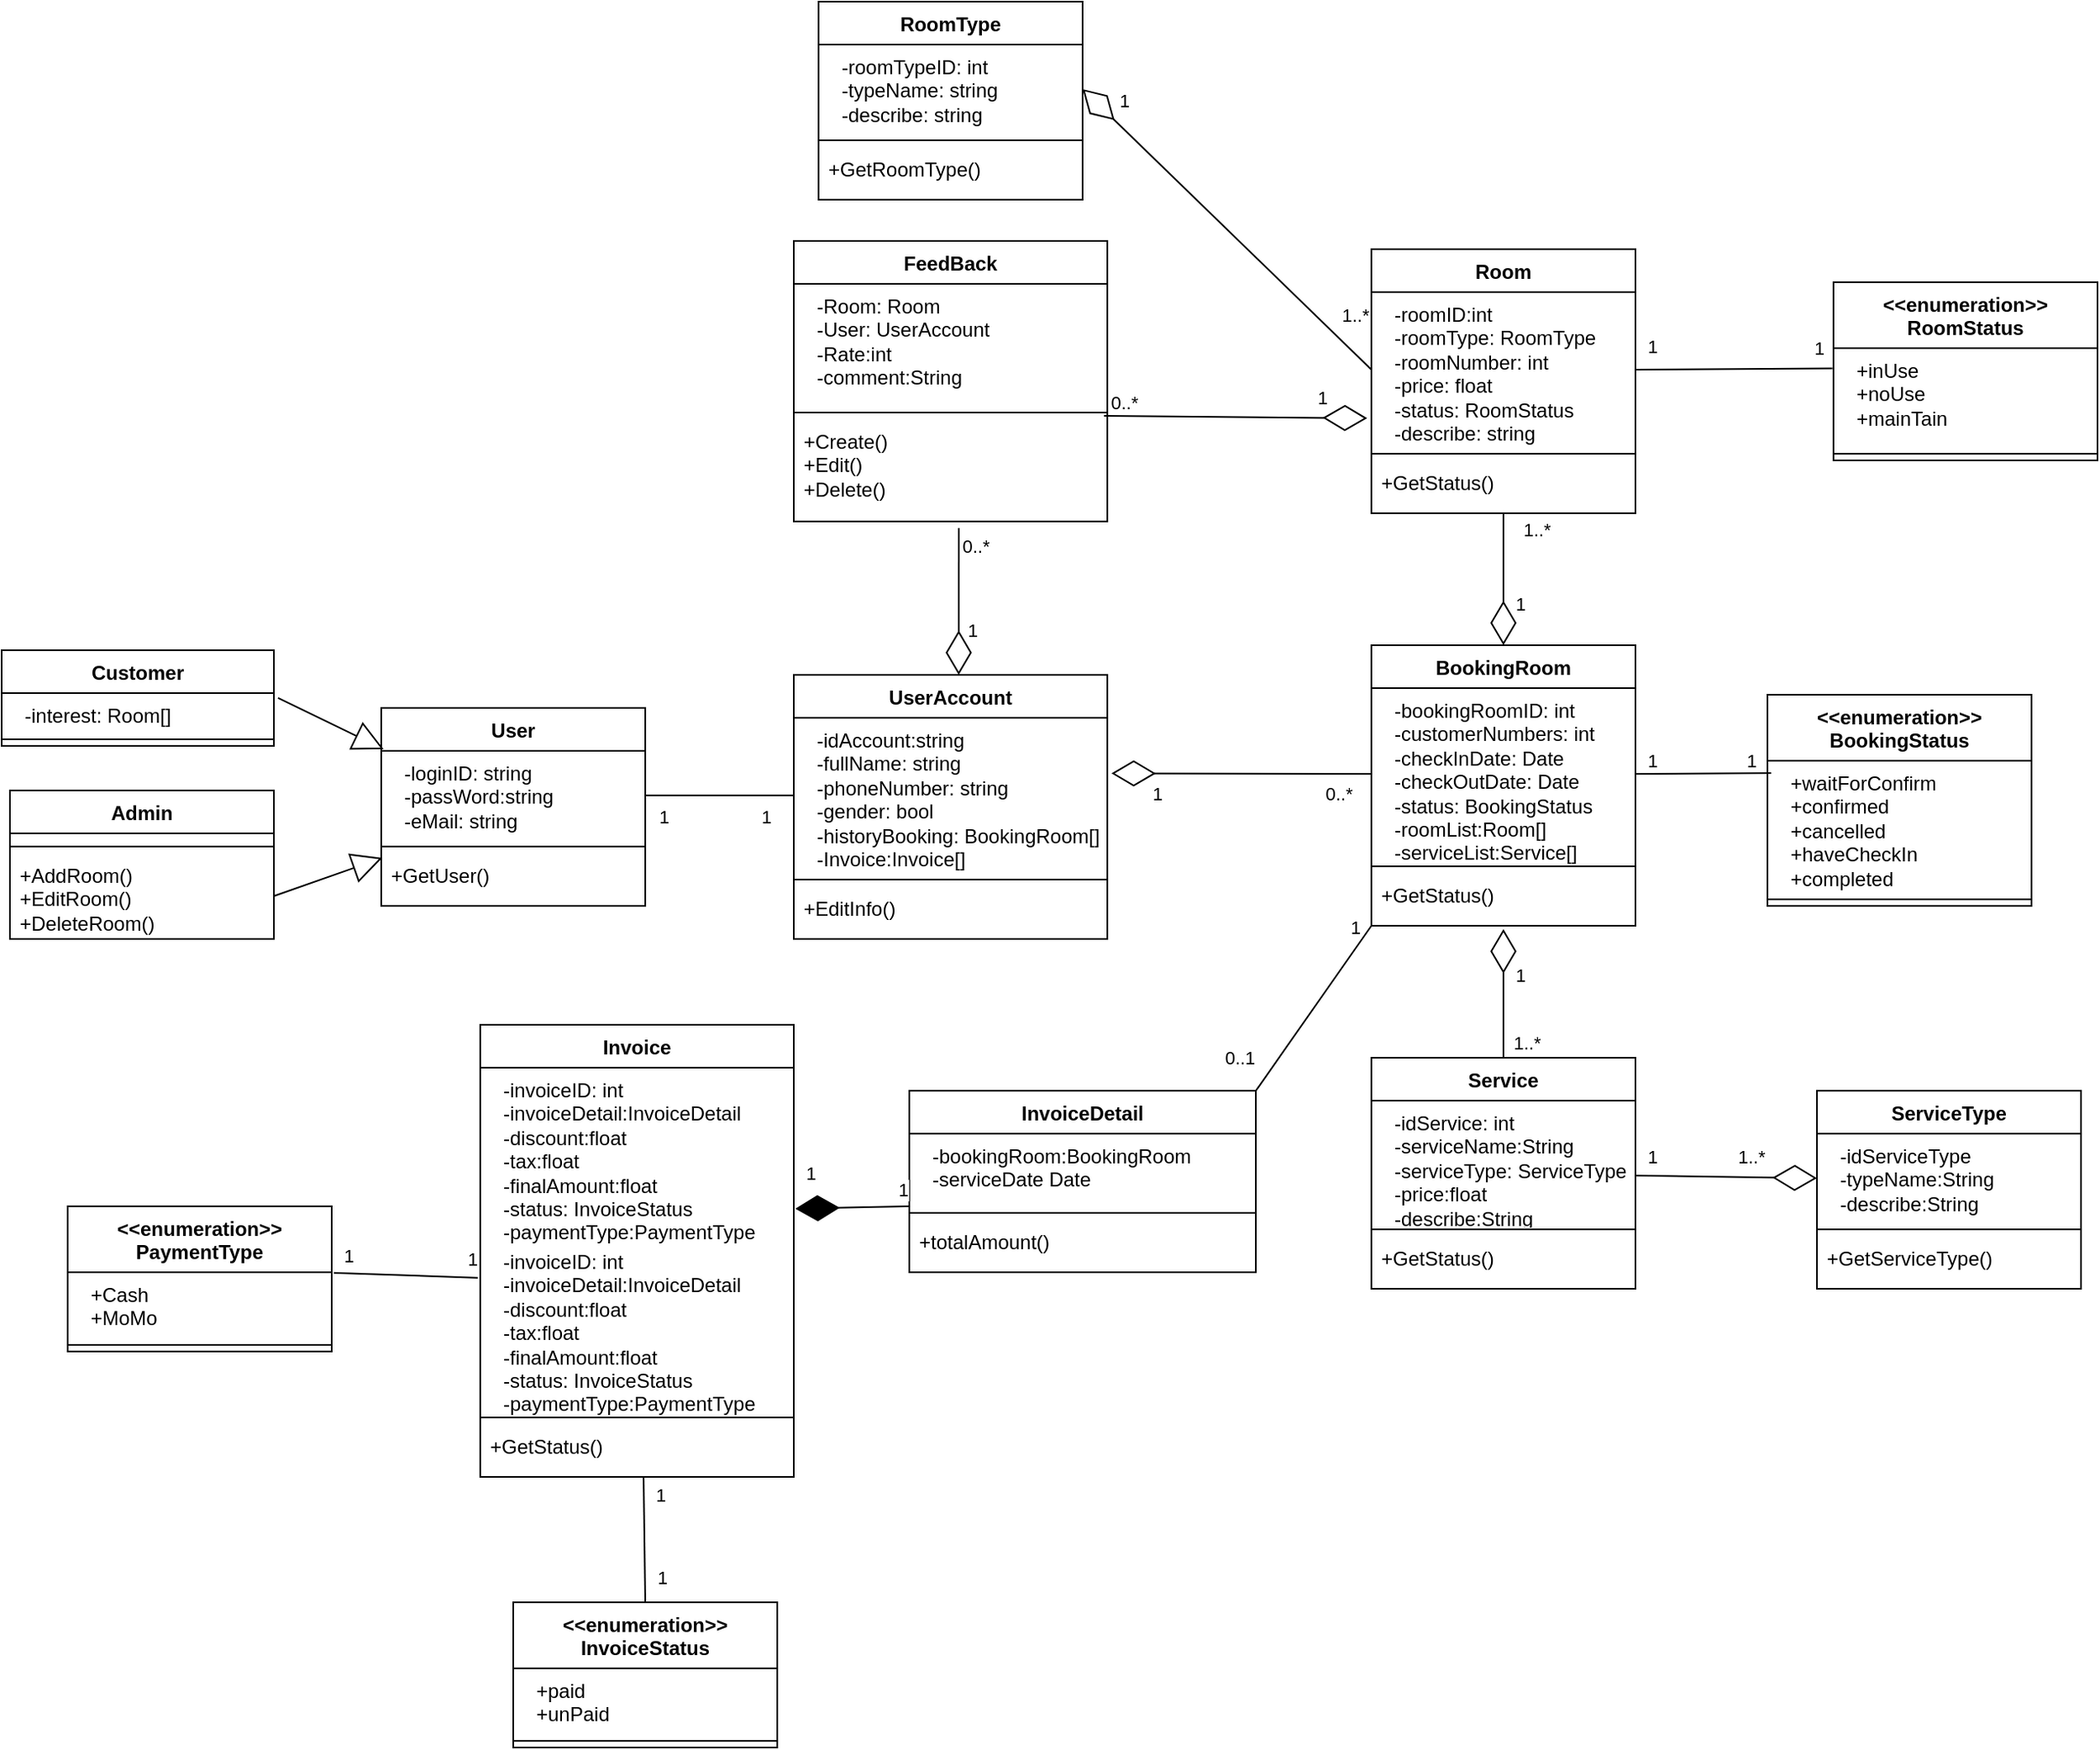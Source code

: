 <mxfile version="26.1.1">
  <diagram name="Page-1" id="a7904f86-f2b4-8e86-fa97-74104820619b">
    <mxGraphModel dx="1894" dy="446" grid="1" gridSize="10" guides="1" tooltips="1" connect="1" arrows="1" fold="1" page="1" pageScale="1" pageWidth="1100" pageHeight="850" background="#ffffff" math="0" shadow="0">
      <root>
        <mxCell id="0" />
        <mxCell id="1" parent="0" />
        <mxCell id="RV1BSSx_zwW7jQQuxkVw-16" style="edgeStyle=none;curved=1;rounded=0;orthogonalLoop=1;jettySize=auto;html=1;exitX=0.5;exitY=1;exitDx=0;exitDy=0;fontSize=12;startSize=8;endSize=8;" parent="1" edge="1">
          <mxGeometry relative="1" as="geometry">
            <mxPoint x="-635.0" y="970" as="sourcePoint" />
            <mxPoint x="-635.0" y="970" as="targetPoint" />
          </mxGeometry>
        </mxCell>
        <mxCell id="NwuFL7YnjegX-JYwaqcO-8" value="&lt;b style=&quot;text-wrap-mode: nowrap;&quot;&gt;RoomType&lt;/b&gt;" style="swimlane;fontStyle=1;align=center;verticalAlign=top;childLayout=stackLayout;horizontal=1;startSize=26;horizontalStack=0;resizeParent=1;resizeParentMax=0;resizeLast=0;collapsible=1;marginBottom=0;whiteSpace=wrap;html=1;" parent="1" vertex="1">
          <mxGeometry x="-325" y="20" width="160" height="120" as="geometry" />
        </mxCell>
        <mxCell id="NwuFL7YnjegX-JYwaqcO-9" value="&lt;p style=&quot;text-wrap-mode: nowrap; margin: 0px 0px 0px 8px;&quot;&gt;-roomTypeID: int&amp;nbsp;&lt;br&gt;-typeName: string&lt;br&gt;&lt;/p&gt;&lt;p style=&quot;text-wrap-mode: nowrap; margin: 0px 0px 0px 8px;&quot;&gt;-describe: string&lt;/p&gt;" style="text;strokeColor=none;fillColor=none;align=left;verticalAlign=top;spacingLeft=4;spacingRight=4;overflow=hidden;rotatable=0;points=[[0,0.5],[1,0.5]];portConstraint=eastwest;whiteSpace=wrap;html=1;" parent="NwuFL7YnjegX-JYwaqcO-8" vertex="1">
          <mxGeometry y="26" width="160" height="54" as="geometry" />
        </mxCell>
        <mxCell id="NwuFL7YnjegX-JYwaqcO-10" value="" style="line;strokeWidth=1;fillColor=none;align=left;verticalAlign=middle;spacingTop=-1;spacingLeft=3;spacingRight=3;rotatable=0;labelPosition=right;points=[];portConstraint=eastwest;strokeColor=inherit;" parent="NwuFL7YnjegX-JYwaqcO-8" vertex="1">
          <mxGeometry y="80" width="160" height="8" as="geometry" />
        </mxCell>
        <mxCell id="NwuFL7YnjegX-JYwaqcO-11" value="+GetRoomType()" style="text;strokeColor=none;fillColor=none;align=left;verticalAlign=top;spacingLeft=4;spacingRight=4;overflow=hidden;rotatable=0;points=[[0,0.5],[1,0.5]];portConstraint=eastwest;whiteSpace=wrap;html=1;" parent="NwuFL7YnjegX-JYwaqcO-8" vertex="1">
          <mxGeometry y="88" width="160" height="32" as="geometry" />
        </mxCell>
        <mxCell id="NwuFL7YnjegX-JYwaqcO-12" value="&lt;b style=&quot;text-wrap-mode: nowrap;&quot;&gt;Room&lt;/b&gt;" style="swimlane;fontStyle=1;align=center;verticalAlign=top;childLayout=stackLayout;horizontal=1;startSize=26;horizontalStack=0;resizeParent=1;resizeParentMax=0;resizeLast=0;collapsible=1;marginBottom=0;whiteSpace=wrap;html=1;" parent="1" vertex="1">
          <mxGeometry x="10" y="170" width="160" height="160" as="geometry" />
        </mxCell>
        <mxCell id="NwuFL7YnjegX-JYwaqcO-13" value="&lt;p style=&quot;text-wrap-mode: nowrap; margin: 0px 0px 0px 8px;&quot;&gt;-roomID:int&lt;br&gt;-roomType: RoomType&lt;/p&gt;&lt;p style=&quot;text-wrap-mode: nowrap; margin: 0px 0px 0px 8px;&quot;&gt;-roomNumber: int&lt;/p&gt;&lt;p style=&quot;text-wrap-mode: nowrap; margin: 0px 0px 0px 8px;&quot;&gt;-price: float&lt;/p&gt;&lt;p style=&quot;text-wrap-mode: nowrap; margin: 0px 0px 0px 8px;&quot;&gt;-status: RoomStatus&lt;/p&gt;&lt;p style=&quot;text-wrap-mode: nowrap; margin: 0px 0px 0px 8px;&quot;&gt;-describe: string&lt;/p&gt;" style="text;strokeColor=none;fillColor=none;align=left;verticalAlign=top;spacingLeft=4;spacingRight=4;overflow=hidden;rotatable=0;points=[[0,0.5],[1,0.5]];portConstraint=eastwest;whiteSpace=wrap;html=1;" parent="NwuFL7YnjegX-JYwaqcO-12" vertex="1">
          <mxGeometry y="26" width="160" height="94" as="geometry" />
        </mxCell>
        <mxCell id="NwuFL7YnjegX-JYwaqcO-14" value="" style="line;strokeWidth=1;fillColor=none;align=left;verticalAlign=middle;spacingTop=-1;spacingLeft=3;spacingRight=3;rotatable=0;labelPosition=right;points=[];portConstraint=eastwest;strokeColor=inherit;" parent="NwuFL7YnjegX-JYwaqcO-12" vertex="1">
          <mxGeometry y="120" width="160" height="8" as="geometry" />
        </mxCell>
        <mxCell id="NwuFL7YnjegX-JYwaqcO-15" value="+GetStatus()" style="text;strokeColor=none;fillColor=none;align=left;verticalAlign=top;spacingLeft=4;spacingRight=4;overflow=hidden;rotatable=0;points=[[0,0.5],[1,0.5]];portConstraint=eastwest;whiteSpace=wrap;html=1;" parent="NwuFL7YnjegX-JYwaqcO-12" vertex="1">
          <mxGeometry y="128" width="160" height="32" as="geometry" />
        </mxCell>
        <mxCell id="NwuFL7YnjegX-JYwaqcO-16" value="&lt;span style=&quot;text-wrap-mode: nowrap;&quot;&gt;User&lt;/span&gt;" style="swimlane;fontStyle=1;align=center;verticalAlign=top;childLayout=stackLayout;horizontal=1;startSize=26;horizontalStack=0;resizeParent=1;resizeParentMax=0;resizeLast=0;collapsible=1;marginBottom=0;whiteSpace=wrap;html=1;" parent="1" vertex="1">
          <mxGeometry x="-590" y="448" width="160" height="120" as="geometry" />
        </mxCell>
        <mxCell id="NwuFL7YnjegX-JYwaqcO-17" value="&lt;p style=&quot;text-wrap-mode: nowrap; margin: 0px 0px 0px 8px;&quot;&gt;-loginID: string&lt;/p&gt;&lt;p style=&quot;text-wrap-mode: nowrap; margin: 0px 0px 0px 8px;&quot;&gt;-passWord:string&lt;/p&gt;&lt;p style=&quot;text-wrap-mode: nowrap; margin: 0px 0px 0px 8px;&quot;&gt;-eMail: string&lt;/p&gt;" style="text;strokeColor=none;fillColor=none;align=left;verticalAlign=top;spacingLeft=4;spacingRight=4;overflow=hidden;rotatable=0;points=[[0,0.5],[1,0.5]];portConstraint=eastwest;whiteSpace=wrap;html=1;" parent="NwuFL7YnjegX-JYwaqcO-16" vertex="1">
          <mxGeometry y="26" width="160" height="54" as="geometry" />
        </mxCell>
        <mxCell id="NwuFL7YnjegX-JYwaqcO-18" value="" style="line;strokeWidth=1;fillColor=none;align=left;verticalAlign=middle;spacingTop=-1;spacingLeft=3;spacingRight=3;rotatable=0;labelPosition=right;points=[];portConstraint=eastwest;strokeColor=inherit;" parent="NwuFL7YnjegX-JYwaqcO-16" vertex="1">
          <mxGeometry y="80" width="160" height="8" as="geometry" />
        </mxCell>
        <mxCell id="NwuFL7YnjegX-JYwaqcO-19" value="+GetUser()" style="text;strokeColor=none;fillColor=none;align=left;verticalAlign=top;spacingLeft=4;spacingRight=4;overflow=hidden;rotatable=0;points=[[0,0.5],[1,0.5]];portConstraint=eastwest;whiteSpace=wrap;html=1;" parent="NwuFL7YnjegX-JYwaqcO-16" vertex="1">
          <mxGeometry y="88" width="160" height="32" as="geometry" />
        </mxCell>
        <mxCell id="NwuFL7YnjegX-JYwaqcO-20" value="&lt;span style=&quot;text-wrap-mode: nowrap;&quot;&gt;Customer&lt;/span&gt;" style="swimlane;fontStyle=1;align=center;verticalAlign=top;childLayout=stackLayout;horizontal=1;startSize=26;horizontalStack=0;resizeParent=1;resizeParentMax=0;resizeLast=0;collapsible=1;marginBottom=0;whiteSpace=wrap;html=1;" parent="1" vertex="1">
          <mxGeometry x="-820" y="413" width="165" height="58" as="geometry" />
        </mxCell>
        <mxCell id="NwuFL7YnjegX-JYwaqcO-21" value="&lt;p style=&quot;text-wrap-mode: nowrap; margin: 0px 0px 0px 8px;&quot;&gt;-interest: Room[]&lt;/p&gt;&lt;p style=&quot;text-wrap-mode: nowrap; margin: 0px 0px 0px 8px;&quot;&gt;&lt;br&gt;&lt;/p&gt;" style="text;strokeColor=none;fillColor=none;align=left;verticalAlign=top;spacingLeft=4;spacingRight=4;overflow=hidden;rotatable=0;points=[[0,0.5],[1,0.5]];portConstraint=eastwest;whiteSpace=wrap;html=1;" parent="NwuFL7YnjegX-JYwaqcO-20" vertex="1">
          <mxGeometry y="26" width="165" height="24" as="geometry" />
        </mxCell>
        <mxCell id="NwuFL7YnjegX-JYwaqcO-22" value="" style="line;strokeWidth=1;fillColor=none;align=left;verticalAlign=middle;spacingTop=-1;spacingLeft=3;spacingRight=3;rotatable=0;labelPosition=right;points=[];portConstraint=eastwest;strokeColor=inherit;" parent="NwuFL7YnjegX-JYwaqcO-20" vertex="1">
          <mxGeometry y="50" width="165" height="8" as="geometry" />
        </mxCell>
        <mxCell id="NwuFL7YnjegX-JYwaqcO-24" value="&lt;span style=&quot;text-wrap-mode: nowrap;&quot;&gt;Admin&lt;/span&gt;" style="swimlane;fontStyle=1;align=center;verticalAlign=top;childLayout=stackLayout;horizontal=1;startSize=26;horizontalStack=0;resizeParent=1;resizeParentMax=0;resizeLast=0;collapsible=1;marginBottom=0;whiteSpace=wrap;html=1;" parent="1" vertex="1">
          <mxGeometry x="-815" y="498" width="160" height="90" as="geometry" />
        </mxCell>
        <mxCell id="NwuFL7YnjegX-JYwaqcO-25" value="&lt;p style=&quot;text-wrap-mode: nowrap; margin: 0px 0px 0px 8px;&quot;&gt;&lt;br&gt;&lt;/p&gt;" style="text;strokeColor=none;fillColor=none;align=left;verticalAlign=top;spacingLeft=4;spacingRight=4;overflow=hidden;rotatable=0;points=[[0,0.5],[1,0.5]];portConstraint=eastwest;whiteSpace=wrap;html=1;" parent="NwuFL7YnjegX-JYwaqcO-24" vertex="1">
          <mxGeometry y="26" width="160" height="4" as="geometry" />
        </mxCell>
        <mxCell id="NwuFL7YnjegX-JYwaqcO-26" value="" style="line;strokeWidth=1;fillColor=none;align=left;verticalAlign=middle;spacingTop=-1;spacingLeft=3;spacingRight=3;rotatable=0;labelPosition=right;points=[];portConstraint=eastwest;strokeColor=inherit;" parent="NwuFL7YnjegX-JYwaqcO-24" vertex="1">
          <mxGeometry y="30" width="160" height="8" as="geometry" />
        </mxCell>
        <mxCell id="NwuFL7YnjegX-JYwaqcO-27" value="+AddRoom()&lt;div&gt;+EditRoom()&lt;br&gt;&lt;/div&gt;&lt;div&gt;+DeleteRoom()&lt;/div&gt;" style="text;strokeColor=none;fillColor=none;align=left;verticalAlign=top;spacingLeft=4;spacingRight=4;overflow=hidden;rotatable=0;points=[[0,0.5],[1,0.5]];portConstraint=eastwest;whiteSpace=wrap;html=1;" parent="NwuFL7YnjegX-JYwaqcO-24" vertex="1">
          <mxGeometry y="38" width="160" height="52" as="geometry" />
        </mxCell>
        <mxCell id="NwuFL7YnjegX-JYwaqcO-29" value="&lt;b style=&quot;text-wrap-mode: nowrap;&quot;&gt;UserAccount&lt;/b&gt;&lt;div&gt;&lt;b style=&quot;text-wrap-mode: nowrap;&quot;&gt;&lt;br&gt;&lt;/b&gt;&lt;/div&gt;" style="swimlane;fontStyle=1;align=center;verticalAlign=top;childLayout=stackLayout;horizontal=1;startSize=26;horizontalStack=0;resizeParent=1;resizeParentMax=0;resizeLast=0;collapsible=1;marginBottom=0;whiteSpace=wrap;html=1;" parent="1" vertex="1">
          <mxGeometry x="-340" y="428" width="190" height="160" as="geometry" />
        </mxCell>
        <mxCell id="NwuFL7YnjegX-JYwaqcO-30" value="&lt;p style=&quot;text-wrap-mode: nowrap; margin: 0px 0px 0px 8px;&quot;&gt;-idAccount:string&lt;/p&gt;&lt;p style=&quot;text-wrap-mode: nowrap; margin: 0px 0px 0px 8px;&quot;&gt;-fullName: string&lt;br&gt;&lt;/p&gt;&lt;p style=&quot;text-wrap-mode: nowrap; margin: 0px 0px 0px 8px;&quot;&gt;-phoneNumber: string&lt;/p&gt;&lt;p style=&quot;text-wrap-mode: nowrap; margin: 0px 0px 0px 8px;&quot;&gt;-gender: bool&lt;/p&gt;&lt;p style=&quot;text-wrap-mode: nowrap; margin: 0px 0px 0px 8px;&quot;&gt;-&lt;span style=&quot;background-color: transparent; color: light-dark(rgb(0, 0, 0), rgb(255, 255, 255));&quot;&gt;historyBooking: BookingRoom[]&lt;/span&gt;&lt;/p&gt;&lt;p style=&quot;text-wrap-mode: nowrap; margin: 0px 0px 0px 8px;&quot;&gt;&lt;span style=&quot;background-color: transparent; color: light-dark(rgb(0, 0, 0), rgb(255, 255, 255));&quot;&gt;-Invoice:Invoice[]&lt;/span&gt;&lt;/p&gt;" style="text;strokeColor=none;fillColor=none;align=left;verticalAlign=top;spacingLeft=4;spacingRight=4;overflow=hidden;rotatable=0;points=[[0,0.5],[1,0.5]];portConstraint=eastwest;whiteSpace=wrap;html=1;" parent="NwuFL7YnjegX-JYwaqcO-29" vertex="1">
          <mxGeometry y="26" width="190" height="94" as="geometry" />
        </mxCell>
        <mxCell id="NwuFL7YnjegX-JYwaqcO-31" value="" style="line;strokeWidth=1;fillColor=none;align=left;verticalAlign=middle;spacingTop=-1;spacingLeft=3;spacingRight=3;rotatable=0;labelPosition=right;points=[];portConstraint=eastwest;strokeColor=inherit;" parent="NwuFL7YnjegX-JYwaqcO-29" vertex="1">
          <mxGeometry y="120" width="190" height="8" as="geometry" />
        </mxCell>
        <mxCell id="NwuFL7YnjegX-JYwaqcO-32" value="+EditInfo()" style="text;strokeColor=none;fillColor=none;align=left;verticalAlign=top;spacingLeft=4;spacingRight=4;overflow=hidden;rotatable=0;points=[[0,0.5],[1,0.5]];portConstraint=eastwest;whiteSpace=wrap;html=1;" parent="NwuFL7YnjegX-JYwaqcO-29" vertex="1">
          <mxGeometry y="128" width="190" height="32" as="geometry" />
        </mxCell>
        <mxCell id="NwuFL7YnjegX-JYwaqcO-33" value="&lt;b style=&quot;text-wrap-mode: nowrap;&quot;&gt;BookingRoom&lt;/b&gt;" style="swimlane;fontStyle=1;align=center;verticalAlign=top;childLayout=stackLayout;horizontal=1;startSize=26;horizontalStack=0;resizeParent=1;resizeParentMax=0;resizeLast=0;collapsible=1;marginBottom=0;whiteSpace=wrap;html=1;" parent="1" vertex="1">
          <mxGeometry x="10" y="410" width="160" height="170" as="geometry" />
        </mxCell>
        <mxCell id="NwuFL7YnjegX-JYwaqcO-34" value="&lt;p style=&quot;text-wrap-mode: nowrap; margin: 0px 0px 0px 8px;&quot;&gt;-bookingRoomID: int&amp;nbsp;&lt;/p&gt;&lt;p style=&quot;text-wrap-mode: nowrap; margin: 0px 0px 0px 8px;&quot;&gt;-customerNumbers: int&amp;nbsp;&lt;br&gt;-checkInDate: Date&lt;/p&gt;&lt;p style=&quot;text-wrap-mode: nowrap; margin: 0px 0px 0px 8px;&quot;&gt;&lt;span style=&quot;background-color: initial;&quot;&gt;-checkOutDate: Date&lt;/span&gt;&lt;br&gt;-status: BookingStatus&lt;/p&gt;&lt;p style=&quot;text-wrap-mode: nowrap; margin: 0px 0px 0px 8px;&quot;&gt;-roomList:Room[]&lt;/p&gt;&lt;p style=&quot;text-wrap-mode: nowrap; margin: 0px 0px 0px 8px;&quot;&gt;-serviceList:Service[]&lt;/p&gt;" style="text;strokeColor=none;fillColor=none;align=left;verticalAlign=top;spacingLeft=4;spacingRight=4;overflow=hidden;rotatable=0;points=[[0,0.5],[1,0.5]];portConstraint=eastwest;whiteSpace=wrap;html=1;" parent="NwuFL7YnjegX-JYwaqcO-33" vertex="1">
          <mxGeometry y="26" width="160" height="104" as="geometry" />
        </mxCell>
        <mxCell id="NwuFL7YnjegX-JYwaqcO-35" value="" style="line;strokeWidth=1;fillColor=none;align=left;verticalAlign=middle;spacingTop=-1;spacingLeft=3;spacingRight=3;rotatable=0;labelPosition=right;points=[];portConstraint=eastwest;strokeColor=inherit;" parent="NwuFL7YnjegX-JYwaqcO-33" vertex="1">
          <mxGeometry y="130" width="160" height="8" as="geometry" />
        </mxCell>
        <mxCell id="NwuFL7YnjegX-JYwaqcO-36" value="+GetStatus()" style="text;strokeColor=none;fillColor=none;align=left;verticalAlign=top;spacingLeft=4;spacingRight=4;overflow=hidden;rotatable=0;points=[[0,0.5],[1,0.5]];portConstraint=eastwest;whiteSpace=wrap;html=1;" parent="NwuFL7YnjegX-JYwaqcO-33" vertex="1">
          <mxGeometry y="138" width="160" height="32" as="geometry" />
        </mxCell>
        <mxCell id="NwuFL7YnjegX-JYwaqcO-38" value="&lt;b style=&quot;text-wrap-mode: nowrap;&quot;&gt;&amp;lt;&amp;lt;enumeration&amp;gt;&amp;gt;&lt;br&gt;RoomStatus&lt;/b&gt;" style="swimlane;fontStyle=1;align=center;verticalAlign=top;childLayout=stackLayout;horizontal=1;startSize=40;horizontalStack=0;resizeParent=1;resizeParentMax=0;resizeLast=0;collapsible=1;marginBottom=0;whiteSpace=wrap;html=1;" parent="1" vertex="1">
          <mxGeometry x="290" y="190" width="160" height="108" as="geometry" />
        </mxCell>
        <mxCell id="NwuFL7YnjegX-JYwaqcO-39" value="&lt;p style=&quot;text-wrap-mode: nowrap; margin: 0px 0px 0px 8px;&quot;&gt;+inUse&lt;/p&gt;&lt;p style=&quot;text-wrap-mode: nowrap; margin: 0px 0px 0px 8px;&quot;&gt;+noUse&lt;/p&gt;&lt;p style=&quot;text-wrap-mode: nowrap; margin: 0px 0px 0px 8px;&quot;&gt;+mainTain&lt;/p&gt;" style="text;strokeColor=none;fillColor=none;align=left;verticalAlign=top;spacingLeft=4;spacingRight=4;overflow=hidden;rotatable=0;points=[[0,0.5],[1,0.5]];portConstraint=eastwest;whiteSpace=wrap;html=1;" parent="NwuFL7YnjegX-JYwaqcO-38" vertex="1">
          <mxGeometry y="40" width="160" height="60" as="geometry" />
        </mxCell>
        <mxCell id="NwuFL7YnjegX-JYwaqcO-40" value="" style="line;strokeWidth=1;fillColor=none;align=left;verticalAlign=middle;spacingTop=-1;spacingLeft=3;spacingRight=3;rotatable=0;labelPosition=right;points=[];portConstraint=eastwest;strokeColor=inherit;" parent="NwuFL7YnjegX-JYwaqcO-38" vertex="1">
          <mxGeometry y="100" width="160" height="8" as="geometry" />
        </mxCell>
        <mxCell id="NwuFL7YnjegX-JYwaqcO-42" value="&lt;b style=&quot;text-wrap-mode: nowrap;&quot;&gt;&amp;lt;&amp;lt;enumeration&amp;gt;&amp;gt;&lt;br&gt;BookingStatus&lt;/b&gt;" style="swimlane;fontStyle=1;align=center;verticalAlign=top;childLayout=stackLayout;horizontal=1;startSize=40;horizontalStack=0;resizeParent=1;resizeParentMax=0;resizeLast=0;collapsible=1;marginBottom=0;whiteSpace=wrap;html=1;" parent="1" vertex="1">
          <mxGeometry x="250" y="440" width="160" height="128" as="geometry" />
        </mxCell>
        <mxCell id="NwuFL7YnjegX-JYwaqcO-43" value="&lt;p style=&quot;text-wrap-mode: nowrap; margin: 0px 0px 0px 8px;&quot;&gt;+waitForConfirm&lt;/p&gt;&lt;p style=&quot;text-wrap-mode: nowrap; margin: 0px 0px 0px 8px;&quot;&gt;+confirmed&lt;/p&gt;&lt;p style=&quot;text-wrap-mode: nowrap; margin: 0px 0px 0px 8px;&quot;&gt;+cancelled&lt;/p&gt;&lt;p style=&quot;text-wrap-mode: nowrap; margin: 0px 0px 0px 8px;&quot;&gt;+haveCheckIn&lt;/p&gt;&lt;p style=&quot;text-wrap-mode: nowrap; margin: 0px 0px 0px 8px;&quot;&gt;+completed&lt;/p&gt;" style="text;strokeColor=none;fillColor=none;align=left;verticalAlign=top;spacingLeft=4;spacingRight=4;overflow=hidden;rotatable=0;points=[[0,0.5],[1,0.5]];portConstraint=eastwest;whiteSpace=wrap;html=1;" parent="NwuFL7YnjegX-JYwaqcO-42" vertex="1">
          <mxGeometry y="40" width="160" height="80" as="geometry" />
        </mxCell>
        <mxCell id="NwuFL7YnjegX-JYwaqcO-44" value="" style="line;strokeWidth=1;fillColor=none;align=left;verticalAlign=middle;spacingTop=-1;spacingLeft=3;spacingRight=3;rotatable=0;labelPosition=right;points=[];portConstraint=eastwest;strokeColor=inherit;" parent="NwuFL7YnjegX-JYwaqcO-42" vertex="1">
          <mxGeometry y="120" width="160" height="8" as="geometry" />
        </mxCell>
        <mxCell id="NwuFL7YnjegX-JYwaqcO-46" value="&lt;b style=&quot;text-wrap-mode: nowrap;&quot;&gt;Service&lt;/b&gt;" style="swimlane;fontStyle=1;align=center;verticalAlign=top;childLayout=stackLayout;horizontal=1;startSize=26;horizontalStack=0;resizeParent=1;resizeParentMax=0;resizeLast=0;collapsible=1;marginBottom=0;whiteSpace=wrap;html=1;" parent="1" vertex="1">
          <mxGeometry x="10" y="660" width="160" height="140" as="geometry" />
        </mxCell>
        <mxCell id="NwuFL7YnjegX-JYwaqcO-47" value="&lt;p style=&quot;text-wrap-mode: nowrap; margin: 0px 0px 0px 8px;&quot;&gt;-idService: int&lt;/p&gt;&lt;p style=&quot;text-wrap-mode: nowrap; margin: 0px 0px 0px 8px;&quot;&gt;-serviceName:String&lt;/p&gt;&lt;p style=&quot;text-wrap-mode: nowrap; margin: 0px 0px 0px 8px;&quot;&gt;-serviceType: ServiceType&lt;/p&gt;&lt;p style=&quot;text-wrap-mode: nowrap; margin: 0px 0px 0px 8px;&quot;&gt;-price:float&lt;/p&gt;&lt;p style=&quot;text-wrap-mode: nowrap; margin: 0px 0px 0px 8px;&quot;&gt;-describe:String&lt;/p&gt;" style="text;strokeColor=none;fillColor=none;align=left;verticalAlign=top;spacingLeft=4;spacingRight=4;overflow=hidden;rotatable=0;points=[[0,0.5],[1,0.5]];portConstraint=eastwest;whiteSpace=wrap;html=1;" parent="NwuFL7YnjegX-JYwaqcO-46" vertex="1">
          <mxGeometry y="26" width="160" height="74" as="geometry" />
        </mxCell>
        <mxCell id="NwuFL7YnjegX-JYwaqcO-48" value="" style="line;strokeWidth=1;fillColor=none;align=left;verticalAlign=middle;spacingTop=-1;spacingLeft=3;spacingRight=3;rotatable=0;labelPosition=right;points=[];portConstraint=eastwest;strokeColor=inherit;" parent="NwuFL7YnjegX-JYwaqcO-46" vertex="1">
          <mxGeometry y="100" width="160" height="8" as="geometry" />
        </mxCell>
        <mxCell id="NwuFL7YnjegX-JYwaqcO-49" value="+GetStatus()" style="text;strokeColor=none;fillColor=none;align=left;verticalAlign=top;spacingLeft=4;spacingRight=4;overflow=hidden;rotatable=0;points=[[0,0.5],[1,0.5]];portConstraint=eastwest;whiteSpace=wrap;html=1;" parent="NwuFL7YnjegX-JYwaqcO-46" vertex="1">
          <mxGeometry y="108" width="160" height="32" as="geometry" />
        </mxCell>
        <mxCell id="NwuFL7YnjegX-JYwaqcO-50" value="&lt;b style=&quot;text-wrap-mode: nowrap;&quot;&gt;ServiceType&lt;/b&gt;" style="swimlane;fontStyle=1;align=center;verticalAlign=top;childLayout=stackLayout;horizontal=1;startSize=26;horizontalStack=0;resizeParent=1;resizeParentMax=0;resizeLast=0;collapsible=1;marginBottom=0;whiteSpace=wrap;html=1;" parent="1" vertex="1">
          <mxGeometry x="280" y="680" width="160" height="120" as="geometry" />
        </mxCell>
        <mxCell id="NwuFL7YnjegX-JYwaqcO-51" value="&lt;p style=&quot;text-wrap-mode: nowrap; margin: 0px 0px 0px 8px;&quot;&gt;-idServiceType&lt;/p&gt;&lt;p style=&quot;text-wrap-mode: nowrap; margin: 0px 0px 0px 8px;&quot;&gt;-typeName:String&lt;/p&gt;&lt;p style=&quot;text-wrap-mode: nowrap; margin: 0px 0px 0px 8px;&quot;&gt;-describe:String&lt;/p&gt;" style="text;strokeColor=none;fillColor=none;align=left;verticalAlign=top;spacingLeft=4;spacingRight=4;overflow=hidden;rotatable=0;points=[[0,0.5],[1,0.5]];portConstraint=eastwest;whiteSpace=wrap;html=1;" parent="NwuFL7YnjegX-JYwaqcO-50" vertex="1">
          <mxGeometry y="26" width="160" height="54" as="geometry" />
        </mxCell>
        <mxCell id="NwuFL7YnjegX-JYwaqcO-52" value="" style="line;strokeWidth=1;fillColor=none;align=left;verticalAlign=middle;spacingTop=-1;spacingLeft=3;spacingRight=3;rotatable=0;labelPosition=right;points=[];portConstraint=eastwest;strokeColor=inherit;" parent="NwuFL7YnjegX-JYwaqcO-50" vertex="1">
          <mxGeometry y="80" width="160" height="8" as="geometry" />
        </mxCell>
        <mxCell id="NwuFL7YnjegX-JYwaqcO-53" value="+GetServiceType()" style="text;strokeColor=none;fillColor=none;align=left;verticalAlign=top;spacingLeft=4;spacingRight=4;overflow=hidden;rotatable=0;points=[[0,0.5],[1,0.5]];portConstraint=eastwest;whiteSpace=wrap;html=1;" parent="NwuFL7YnjegX-JYwaqcO-50" vertex="1">
          <mxGeometry y="88" width="160" height="32" as="geometry" />
        </mxCell>
        <mxCell id="NwuFL7YnjegX-JYwaqcO-54" value="&lt;b style=&quot;text-wrap-mode: nowrap;&quot;&gt;Invoice&lt;/b&gt;" style="swimlane;fontStyle=1;align=center;verticalAlign=top;childLayout=stackLayout;horizontal=1;startSize=26;horizontalStack=0;resizeParent=1;resizeParentMax=0;resizeLast=0;collapsible=1;marginBottom=0;whiteSpace=wrap;html=1;" parent="1" vertex="1">
          <mxGeometry x="-530" y="640" width="190" height="274" as="geometry" />
        </mxCell>
        <mxCell id="6xKqJXQ_MbYNUWaO7BNT-40" value="&lt;p style=&quot;text-wrap-mode: nowrap; margin: 0px 0px 0px 8px;&quot;&gt;-invoiceID: int&amp;nbsp;&amp;nbsp;&lt;/p&gt;&lt;p style=&quot;text-wrap-mode: nowrap; margin: 0px 0px 0px 8px;&quot;&gt;-invoiceDetail:InvoiceDetail&lt;/p&gt;&lt;p style=&quot;text-wrap-mode: nowrap; margin: 0px 0px 0px 8px;&quot;&gt;&lt;span style=&quot;background-color: transparent; color: light-dark(rgb(0, 0, 0), rgb(255, 255, 255));&quot;&gt;-discount:float&lt;/span&gt;&lt;/p&gt;&lt;p style=&quot;text-wrap-mode: nowrap; margin: 0px 0px 0px 8px;&quot;&gt;-tax:float&lt;/p&gt;&lt;p style=&quot;text-wrap-mode: nowrap; margin: 0px 0px 0px 8px;&quot;&gt;-finalAmount:float&lt;/p&gt;&lt;p style=&quot;text-wrap-mode: nowrap; margin: 0px 0px 0px 8px;&quot;&gt;-status: InvoiceStatus&lt;/p&gt;&lt;p style=&quot;text-wrap-mode: nowrap; margin: 0px 0px 0px 8px;&quot;&gt;-paymentType:PaymentType&lt;/p&gt;" style="text;strokeColor=none;fillColor=none;align=left;verticalAlign=top;spacingLeft=4;spacingRight=4;overflow=hidden;rotatable=0;points=[[0,0.5],[1,0.5]];portConstraint=eastwest;whiteSpace=wrap;html=1;" vertex="1" parent="NwuFL7YnjegX-JYwaqcO-54">
          <mxGeometry y="26" width="190" height="104" as="geometry" />
        </mxCell>
        <mxCell id="NwuFL7YnjegX-JYwaqcO-55" value="&lt;p style=&quot;text-wrap-mode: nowrap; margin: 0px 0px 0px 8px;&quot;&gt;-invoiceID: int&amp;nbsp;&amp;nbsp;&lt;/p&gt;&lt;p style=&quot;text-wrap-mode: nowrap; margin: 0px 0px 0px 8px;&quot;&gt;-invoiceDetail:InvoiceDetail&lt;/p&gt;&lt;p style=&quot;text-wrap-mode: nowrap; margin: 0px 0px 0px 8px;&quot;&gt;&lt;span style=&quot;background-color: transparent; color: light-dark(rgb(0, 0, 0), rgb(255, 255, 255));&quot;&gt;-discount:float&lt;/span&gt;&lt;/p&gt;&lt;p style=&quot;text-wrap-mode: nowrap; margin: 0px 0px 0px 8px;&quot;&gt;-tax:float&lt;/p&gt;&lt;p style=&quot;text-wrap-mode: nowrap; margin: 0px 0px 0px 8px;&quot;&gt;-finalAmount:float&lt;/p&gt;&lt;p style=&quot;text-wrap-mode: nowrap; margin: 0px 0px 0px 8px;&quot;&gt;-status: InvoiceStatus&lt;/p&gt;&lt;p style=&quot;text-wrap-mode: nowrap; margin: 0px 0px 0px 8px;&quot;&gt;-paymentType:PaymentType&lt;/p&gt;" style="text;strokeColor=none;fillColor=none;align=left;verticalAlign=top;spacingLeft=4;spacingRight=4;overflow=hidden;rotatable=0;points=[[0,0.5],[1,0.5]];portConstraint=eastwest;whiteSpace=wrap;html=1;" parent="NwuFL7YnjegX-JYwaqcO-54" vertex="1">
          <mxGeometry y="130" width="190" height="104" as="geometry" />
        </mxCell>
        <mxCell id="NwuFL7YnjegX-JYwaqcO-56" value="" style="line;strokeWidth=1;fillColor=none;align=left;verticalAlign=middle;spacingTop=-1;spacingLeft=3;spacingRight=3;rotatable=0;labelPosition=right;points=[];portConstraint=eastwest;strokeColor=inherit;" parent="NwuFL7YnjegX-JYwaqcO-54" vertex="1">
          <mxGeometry y="234" width="190" height="8" as="geometry" />
        </mxCell>
        <mxCell id="NwuFL7YnjegX-JYwaqcO-57" value="+GetStatus()" style="text;strokeColor=none;fillColor=none;align=left;verticalAlign=top;spacingLeft=4;spacingRight=4;overflow=hidden;rotatable=0;points=[[0,0.5],[1,0.5]];portConstraint=eastwest;whiteSpace=wrap;html=1;" parent="NwuFL7YnjegX-JYwaqcO-54" vertex="1">
          <mxGeometry y="242" width="190" height="32" as="geometry" />
        </mxCell>
        <mxCell id="NwuFL7YnjegX-JYwaqcO-58" value="&lt;b style=&quot;text-wrap-mode: nowrap;&quot;&gt;InvoiceDetail&lt;/b&gt;" style="swimlane;fontStyle=1;align=center;verticalAlign=top;childLayout=stackLayout;horizontal=1;startSize=26;horizontalStack=0;resizeParent=1;resizeParentMax=0;resizeLast=0;collapsible=1;marginBottom=0;whiteSpace=wrap;html=1;" parent="1" vertex="1">
          <mxGeometry x="-270" y="680" width="210" height="110" as="geometry" />
        </mxCell>
        <mxCell id="NwuFL7YnjegX-JYwaqcO-59" value="&lt;p style=&quot;text-wrap-mode: nowrap; margin: 0px 0px 0px 8px;&quot;&gt;&lt;span style=&quot;background-color: transparent; color: light-dark(rgb(0, 0, 0), rgb(255, 255, 255));&quot;&gt;-bookingRoom:BookingRoom&lt;/span&gt;&lt;/p&gt;&lt;p style=&quot;text-wrap-mode: nowrap; margin: 0px 0px 0px 8px;&quot;&gt;-serviceDate Date&lt;/p&gt;" style="text;strokeColor=none;fillColor=none;align=left;verticalAlign=top;spacingLeft=4;spacingRight=4;overflow=hidden;rotatable=0;points=[[0,0.5],[1,0.5]];portConstraint=eastwest;whiteSpace=wrap;html=1;" parent="NwuFL7YnjegX-JYwaqcO-58" vertex="1">
          <mxGeometry y="26" width="210" height="44" as="geometry" />
        </mxCell>
        <mxCell id="NwuFL7YnjegX-JYwaqcO-60" value="" style="line;strokeWidth=1;fillColor=none;align=left;verticalAlign=middle;spacingTop=-1;spacingLeft=3;spacingRight=3;rotatable=0;labelPosition=right;points=[];portConstraint=eastwest;strokeColor=inherit;" parent="NwuFL7YnjegX-JYwaqcO-58" vertex="1">
          <mxGeometry y="70" width="210" height="8" as="geometry" />
        </mxCell>
        <mxCell id="NwuFL7YnjegX-JYwaqcO-61" value="+totalAmount()" style="text;strokeColor=none;fillColor=none;align=left;verticalAlign=top;spacingLeft=4;spacingRight=4;overflow=hidden;rotatable=0;points=[[0,0.5],[1,0.5]];portConstraint=eastwest;whiteSpace=wrap;html=1;" parent="NwuFL7YnjegX-JYwaqcO-58" vertex="1">
          <mxGeometry y="78" width="210" height="32" as="geometry" />
        </mxCell>
        <mxCell id="NwuFL7YnjegX-JYwaqcO-62" value="&lt;div&gt;&lt;b style=&quot;text-wrap-mode: nowrap;&quot;&gt;FeedBack&lt;/b&gt;&lt;/div&gt;" style="swimlane;fontStyle=1;align=center;verticalAlign=top;childLayout=stackLayout;horizontal=1;startSize=26;horizontalStack=0;resizeParent=1;resizeParentMax=0;resizeLast=0;collapsible=1;marginBottom=0;whiteSpace=wrap;html=1;" parent="1" vertex="1">
          <mxGeometry x="-340" y="165" width="190" height="170" as="geometry" />
        </mxCell>
        <mxCell id="NwuFL7YnjegX-JYwaqcO-63" value="&lt;p style=&quot;text-wrap-mode: nowrap; margin: 0px 0px 0px 8px;&quot;&gt;-Room: Room&lt;/p&gt;&lt;p style=&quot;text-wrap-mode: nowrap; margin: 0px 0px 0px 8px;&quot;&gt;-User: UserAccount&lt;/p&gt;&lt;p style=&quot;text-wrap-mode: nowrap; margin: 0px 0px 0px 8px;&quot;&gt;-Rate:int&lt;/p&gt;&lt;p style=&quot;text-wrap-mode: nowrap; margin: 0px 0px 0px 8px;&quot;&gt;-comment:String&lt;/p&gt;" style="text;strokeColor=none;fillColor=none;align=left;verticalAlign=top;spacingLeft=4;spacingRight=4;overflow=hidden;rotatable=0;points=[[0,0.5],[1,0.5]];portConstraint=eastwest;whiteSpace=wrap;html=1;" parent="NwuFL7YnjegX-JYwaqcO-62" vertex="1">
          <mxGeometry y="26" width="190" height="74" as="geometry" />
        </mxCell>
        <mxCell id="NwuFL7YnjegX-JYwaqcO-64" value="" style="line;strokeWidth=1;fillColor=none;align=left;verticalAlign=middle;spacingTop=-1;spacingLeft=3;spacingRight=3;rotatable=0;labelPosition=right;points=[];portConstraint=eastwest;strokeColor=inherit;" parent="NwuFL7YnjegX-JYwaqcO-62" vertex="1">
          <mxGeometry y="100" width="190" height="8" as="geometry" />
        </mxCell>
        <mxCell id="NwuFL7YnjegX-JYwaqcO-65" value="+Create()&lt;div&gt;+Edit()&lt;/div&gt;&lt;div&gt;+Delete()&lt;/div&gt;" style="text;strokeColor=none;fillColor=none;align=left;verticalAlign=top;spacingLeft=4;spacingRight=4;overflow=hidden;rotatable=0;points=[[0,0.5],[1,0.5]];portConstraint=eastwest;whiteSpace=wrap;html=1;" parent="NwuFL7YnjegX-JYwaqcO-62" vertex="1">
          <mxGeometry y="108" width="190" height="62" as="geometry" />
        </mxCell>
        <mxCell id="NwuFL7YnjegX-JYwaqcO-66" value="&lt;b style=&quot;text-wrap-mode: nowrap;&quot;&gt;&amp;lt;&amp;lt;enumeration&amp;gt;&amp;gt;&lt;br&gt;InvoiceStatus&lt;/b&gt;" style="swimlane;fontStyle=1;align=center;verticalAlign=top;childLayout=stackLayout;horizontal=1;startSize=40;horizontalStack=0;resizeParent=1;resizeParentMax=0;resizeLast=0;collapsible=1;marginBottom=0;whiteSpace=wrap;html=1;" parent="1" vertex="1">
          <mxGeometry x="-510" y="990" width="160" height="88" as="geometry" />
        </mxCell>
        <mxCell id="NwuFL7YnjegX-JYwaqcO-67" value="&lt;p style=&quot;text-wrap-mode: nowrap; margin: 0px 0px 0px 8px;&quot;&gt;+paid&lt;/p&gt;&lt;p style=&quot;text-wrap-mode: nowrap; margin: 0px 0px 0px 8px;&quot;&gt;+unPaid&lt;/p&gt;" style="text;strokeColor=none;fillColor=none;align=left;verticalAlign=top;spacingLeft=4;spacingRight=4;overflow=hidden;rotatable=0;points=[[0,0.5],[1,0.5]];portConstraint=eastwest;whiteSpace=wrap;html=1;" parent="NwuFL7YnjegX-JYwaqcO-66" vertex="1">
          <mxGeometry y="40" width="160" height="40" as="geometry" />
        </mxCell>
        <mxCell id="NwuFL7YnjegX-JYwaqcO-68" value="" style="line;strokeWidth=1;fillColor=none;align=left;verticalAlign=middle;spacingTop=-1;spacingLeft=3;spacingRight=3;rotatable=0;labelPosition=right;points=[];portConstraint=eastwest;strokeColor=inherit;" parent="NwuFL7YnjegX-JYwaqcO-66" vertex="1">
          <mxGeometry y="80" width="160" height="8" as="geometry" />
        </mxCell>
        <mxCell id="NwuFL7YnjegX-JYwaqcO-69" value="&lt;b style=&quot;text-wrap-mode: nowrap;&quot;&gt;&amp;lt;&amp;lt;enumeration&amp;gt;&amp;gt;&lt;br&gt;PaymentType&lt;/b&gt;" style="swimlane;fontStyle=1;align=center;verticalAlign=top;childLayout=stackLayout;horizontal=1;startSize=40;horizontalStack=0;resizeParent=1;resizeParentMax=0;resizeLast=0;collapsible=1;marginBottom=0;whiteSpace=wrap;html=1;" parent="1" vertex="1">
          <mxGeometry x="-780" y="750" width="160" height="88" as="geometry" />
        </mxCell>
        <mxCell id="NwuFL7YnjegX-JYwaqcO-70" value="&lt;p style=&quot;text-wrap-mode: nowrap; margin: 0px 0px 0px 8px;&quot;&gt;+Cash&lt;/p&gt;&lt;p style=&quot;text-wrap-mode: nowrap; margin: 0px 0px 0px 8px;&quot;&gt;+MoMo&lt;/p&gt;" style="text;strokeColor=none;fillColor=none;align=left;verticalAlign=top;spacingLeft=4;spacingRight=4;overflow=hidden;rotatable=0;points=[[0,0.5],[1,0.5]];portConstraint=eastwest;whiteSpace=wrap;html=1;" parent="NwuFL7YnjegX-JYwaqcO-69" vertex="1">
          <mxGeometry y="40" width="160" height="40" as="geometry" />
        </mxCell>
        <mxCell id="NwuFL7YnjegX-JYwaqcO-71" value="" style="line;strokeWidth=1;fillColor=none;align=left;verticalAlign=middle;spacingTop=-1;spacingLeft=3;spacingRight=3;rotatable=0;labelPosition=right;points=[];portConstraint=eastwest;strokeColor=inherit;" parent="NwuFL7YnjegX-JYwaqcO-69" vertex="1">
          <mxGeometry y="80" width="160" height="8" as="geometry" />
        </mxCell>
        <mxCell id="6xKqJXQ_MbYNUWaO7BNT-1" value="" style="endArrow=block;endSize=16;endFill=0;html=1;rounded=0;exitX=1.015;exitY=0.121;exitDx=0;exitDy=0;exitPerimeter=0;entryX=0.009;entryY=-0.019;entryDx=0;entryDy=0;entryPerimeter=0;" edge="1" parent="1" source="NwuFL7YnjegX-JYwaqcO-21" target="NwuFL7YnjegX-JYwaqcO-17">
          <mxGeometry width="160" relative="1" as="geometry">
            <mxPoint x="-610" y="453" as="sourcePoint" />
            <mxPoint x="-450" y="453" as="targetPoint" />
          </mxGeometry>
        </mxCell>
        <mxCell id="6xKqJXQ_MbYNUWaO7BNT-2" value="" style="endArrow=block;endSize=16;endFill=0;html=1;rounded=0;exitX=1;exitY=0.5;exitDx=0;exitDy=0;entryX=0.004;entryY=0.091;entryDx=0;entryDy=0;entryPerimeter=0;" edge="1" parent="1" source="NwuFL7YnjegX-JYwaqcO-27" target="NwuFL7YnjegX-JYwaqcO-19">
          <mxGeometry width="160" relative="1" as="geometry">
            <mxPoint x="-493" y="389" as="sourcePoint" />
            <mxPoint x="-389" y="443" as="targetPoint" />
          </mxGeometry>
        </mxCell>
        <mxCell id="6xKqJXQ_MbYNUWaO7BNT-3" style="rounded=0;orthogonalLoop=1;jettySize=auto;html=1;exitX=1;exitY=0.5;exitDx=0;exitDy=0;entryX=0;entryY=0.5;entryDx=0;entryDy=0;endArrow=none;startFill=0;" edge="1" parent="1" source="NwuFL7YnjegX-JYwaqcO-17" target="NwuFL7YnjegX-JYwaqcO-30">
          <mxGeometry relative="1" as="geometry" />
        </mxCell>
        <mxCell id="6xKqJXQ_MbYNUWaO7BNT-4" value="1" style="edgeLabel;html=1;align=center;verticalAlign=middle;resizable=0;points=[];" vertex="1" connectable="0" parent="6xKqJXQ_MbYNUWaO7BNT-3">
          <mxGeometry x="-0.654" y="-1" relative="1" as="geometry">
            <mxPoint x="-5" y="12" as="offset" />
          </mxGeometry>
        </mxCell>
        <mxCell id="6xKqJXQ_MbYNUWaO7BNT-5" value="1" style="edgeLabel;html=1;align=center;verticalAlign=middle;resizable=0;points=[];" vertex="1" connectable="0" parent="6xKqJXQ_MbYNUWaO7BNT-3">
          <mxGeometry x="0.609" y="-2" relative="1" as="geometry">
            <mxPoint y="11" as="offset" />
          </mxGeometry>
        </mxCell>
        <mxCell id="6xKqJXQ_MbYNUWaO7BNT-7" value="" style="endArrow=diamondThin;endFill=0;endSize=24;html=1;rounded=0;entryX=1;entryY=0.5;entryDx=0;entryDy=0;exitX=0;exitY=0.5;exitDx=0;exitDy=0;" edge="1" parent="1" source="NwuFL7YnjegX-JYwaqcO-13" target="NwuFL7YnjegX-JYwaqcO-9">
          <mxGeometry width="160" relative="1" as="geometry">
            <mxPoint x="-140" y="140" as="sourcePoint" />
            <mxPoint x="20" y="140" as="targetPoint" />
          </mxGeometry>
        </mxCell>
        <mxCell id="6xKqJXQ_MbYNUWaO7BNT-17" value="1" style="edgeLabel;html=1;align=center;verticalAlign=middle;resizable=0;points=[];" vertex="1" connectable="0" parent="6xKqJXQ_MbYNUWaO7BNT-7">
          <mxGeometry x="-0.62" y="2" relative="1" as="geometry">
            <mxPoint x="-116" y="-132" as="offset" />
          </mxGeometry>
        </mxCell>
        <mxCell id="6xKqJXQ_MbYNUWaO7BNT-21" value="1..*" style="edgeLabel;html=1;align=center;verticalAlign=middle;resizable=0;points=[];" vertex="1" connectable="0" parent="6xKqJXQ_MbYNUWaO7BNT-7">
          <mxGeometry x="0.563" y="1" relative="1" as="geometry">
            <mxPoint x="127" y="99" as="offset" />
          </mxGeometry>
        </mxCell>
        <mxCell id="6xKqJXQ_MbYNUWaO7BNT-8" value="" style="endArrow=diamondThin;endFill=1;endSize=24;html=1;rounded=0;entryX=1.005;entryY=0.822;entryDx=0;entryDy=0;entryPerimeter=0;exitX=0;exitY=1;exitDx=0;exitDy=0;exitPerimeter=0;" edge="1" parent="1" source="NwuFL7YnjegX-JYwaqcO-59" target="6xKqJXQ_MbYNUWaO7BNT-40">
          <mxGeometry width="160" relative="1" as="geometry">
            <mxPoint x="-260" y="780" as="sourcePoint" />
            <mxPoint x="-360" y="719" as="targetPoint" />
          </mxGeometry>
        </mxCell>
        <mxCell id="6xKqJXQ_MbYNUWaO7BNT-15" value="1" style="edgeLabel;html=1;align=center;verticalAlign=middle;resizable=0;points=[];" vertex="1" connectable="0" parent="6xKqJXQ_MbYNUWaO7BNT-8">
          <mxGeometry x="0.062" y="-1" relative="1" as="geometry">
            <mxPoint x="32" y="-10" as="offset" />
          </mxGeometry>
        </mxCell>
        <mxCell id="6xKqJXQ_MbYNUWaO7BNT-16" value="1" style="edgeLabel;html=1;align=center;verticalAlign=middle;resizable=0;points=[];" vertex="1" connectable="0" parent="6xKqJXQ_MbYNUWaO7BNT-8">
          <mxGeometry x="-0.187" y="1" relative="1" as="geometry">
            <mxPoint x="-32" y="-22" as="offset" />
          </mxGeometry>
        </mxCell>
        <mxCell id="6xKqJXQ_MbYNUWaO7BNT-9" value="" style="endArrow=diamondThin;endFill=0;endSize=24;html=1;rounded=0;entryX=0.5;entryY=0;entryDx=0;entryDy=0;exitX=0.5;exitY=1;exitDx=0;exitDy=0;exitPerimeter=0;" edge="1" parent="1" source="NwuFL7YnjegX-JYwaqcO-15" target="NwuFL7YnjegX-JYwaqcO-33">
          <mxGeometry width="160" relative="1" as="geometry">
            <mxPoint x="20" y="253" as="sourcePoint" />
            <mxPoint x="-100" y="253" as="targetPoint" />
          </mxGeometry>
        </mxCell>
        <mxCell id="6xKqJXQ_MbYNUWaO7BNT-33" value="1" style="edgeLabel;html=1;align=center;verticalAlign=middle;resizable=0;points=[];" vertex="1" connectable="0" parent="6xKqJXQ_MbYNUWaO7BNT-9">
          <mxGeometry x="0.086" y="-1" relative="1" as="geometry">
            <mxPoint x="11" y="11" as="offset" />
          </mxGeometry>
        </mxCell>
        <mxCell id="6xKqJXQ_MbYNUWaO7BNT-34" value="1..*" style="edgeLabel;html=1;align=center;verticalAlign=middle;resizable=0;points=[];" vertex="1" connectable="0" parent="6xKqJXQ_MbYNUWaO7BNT-9">
          <mxGeometry x="-0.649" y="3" relative="1" as="geometry">
            <mxPoint x="17" y="-4" as="offset" />
          </mxGeometry>
        </mxCell>
        <mxCell id="6xKqJXQ_MbYNUWaO7BNT-10" value="" style="endArrow=diamondThin;endFill=0;endSize=24;html=1;rounded=0;entryX=0;entryY=0.5;entryDx=0;entryDy=0;exitX=1;exitY=0.614;exitDx=0;exitDy=0;exitPerimeter=0;" edge="1" parent="1" source="NwuFL7YnjegX-JYwaqcO-47" target="NwuFL7YnjegX-JYwaqcO-51">
          <mxGeometry width="160" relative="1" as="geometry">
            <mxPoint x="280" y="780" as="sourcePoint" />
            <mxPoint x="160" y="780" as="targetPoint" />
          </mxGeometry>
        </mxCell>
        <mxCell id="6xKqJXQ_MbYNUWaO7BNT-24" value="1" style="edgeLabel;html=1;align=center;verticalAlign=middle;resizable=0;points=[];" vertex="1" connectable="0" parent="6xKqJXQ_MbYNUWaO7BNT-10">
          <mxGeometry x="-0.321" y="2" relative="1" as="geometry">
            <mxPoint x="-28" y="-10" as="offset" />
          </mxGeometry>
        </mxCell>
        <mxCell id="6xKqJXQ_MbYNUWaO7BNT-25" value="1..*" style="edgeLabel;html=1;align=center;verticalAlign=middle;resizable=0;points=[];" vertex="1" connectable="0" parent="6xKqJXQ_MbYNUWaO7BNT-10">
          <mxGeometry x="-0.047" y="1" relative="1" as="geometry">
            <mxPoint x="17" y="-11" as="offset" />
          </mxGeometry>
        </mxCell>
        <mxCell id="6xKqJXQ_MbYNUWaO7BNT-11" style="rounded=0;orthogonalLoop=1;jettySize=auto;html=1;exitX=0.014;exitY=0.094;exitDx=0;exitDy=0;entryX=1;entryY=0.5;entryDx=0;entryDy=0;endArrow=none;startFill=0;exitPerimeter=0;" edge="1" parent="1" source="NwuFL7YnjegX-JYwaqcO-43" target="NwuFL7YnjegX-JYwaqcO-34">
          <mxGeometry relative="1" as="geometry" />
        </mxCell>
        <mxCell id="6xKqJXQ_MbYNUWaO7BNT-26" value="1" style="edgeLabel;html=1;align=center;verticalAlign=middle;resizable=0;points=[];" vertex="1" connectable="0" parent="6xKqJXQ_MbYNUWaO7BNT-11">
          <mxGeometry x="0.324" y="-3" relative="1" as="geometry">
            <mxPoint x="-18" y="-5" as="offset" />
          </mxGeometry>
        </mxCell>
        <mxCell id="6xKqJXQ_MbYNUWaO7BNT-27" value="1" style="edgeLabel;html=1;align=center;verticalAlign=middle;resizable=0;points=[];" vertex="1" connectable="0" parent="6xKqJXQ_MbYNUWaO7BNT-11">
          <mxGeometry x="-0.277" y="3" relative="1" as="geometry">
            <mxPoint x="17" y="-11" as="offset" />
          </mxGeometry>
        </mxCell>
        <mxCell id="6xKqJXQ_MbYNUWaO7BNT-12" style="rounded=0;orthogonalLoop=1;jettySize=auto;html=1;exitX=0.5;exitY=0;exitDx=0;exitDy=0;endArrow=none;startFill=0;entryX=0.521;entryY=1.007;entryDx=0;entryDy=0;entryPerimeter=0;" edge="1" parent="1" source="NwuFL7YnjegX-JYwaqcO-66" target="NwuFL7YnjegX-JYwaqcO-57">
          <mxGeometry relative="1" as="geometry">
            <mxPoint x="-1005" y="1082" as="sourcePoint" />
            <mxPoint x="-250" y="926" as="targetPoint" />
          </mxGeometry>
        </mxCell>
        <mxCell id="6xKqJXQ_MbYNUWaO7BNT-60" value="1" style="edgeLabel;html=1;align=center;verticalAlign=middle;resizable=0;points=[];" vertex="1" connectable="0" parent="6xKqJXQ_MbYNUWaO7BNT-12">
          <mxGeometry x="0.7" y="1" relative="1" as="geometry">
            <mxPoint x="11" y="-1" as="offset" />
          </mxGeometry>
        </mxCell>
        <mxCell id="6xKqJXQ_MbYNUWaO7BNT-61" value="1" style="edgeLabel;html=1;align=center;verticalAlign=middle;resizable=0;points=[];" vertex="1" connectable="0" parent="6xKqJXQ_MbYNUWaO7BNT-12">
          <mxGeometry x="-0.597" relative="1" as="geometry">
            <mxPoint x="10" as="offset" />
          </mxGeometry>
        </mxCell>
        <mxCell id="6xKqJXQ_MbYNUWaO7BNT-13" style="rounded=0;orthogonalLoop=1;jettySize=auto;html=1;exitX=1.008;exitY=0.008;exitDx=0;exitDy=0;endArrow=none;startFill=0;exitPerimeter=0;entryX=-0.008;entryY=0.225;entryDx=0;entryDy=0;entryPerimeter=0;" edge="1" parent="1" source="NwuFL7YnjegX-JYwaqcO-70" target="NwuFL7YnjegX-JYwaqcO-55">
          <mxGeometry relative="1" as="geometry">
            <mxPoint x="-445" y="1050" as="sourcePoint" />
            <mxPoint x="-341" y="890" as="targetPoint" />
          </mxGeometry>
        </mxCell>
        <mxCell id="6xKqJXQ_MbYNUWaO7BNT-57" value="1" style="edgeLabel;html=1;align=center;verticalAlign=middle;resizable=0;points=[];" vertex="1" connectable="0" parent="6xKqJXQ_MbYNUWaO7BNT-13">
          <mxGeometry x="-0.662" y="-2" relative="1" as="geometry">
            <mxPoint x="-6" y="-13" as="offset" />
          </mxGeometry>
        </mxCell>
        <mxCell id="6xKqJXQ_MbYNUWaO7BNT-59" value="1" style="edgeLabel;html=1;align=center;verticalAlign=middle;resizable=0;points=[];" vertex="1" connectable="0" parent="6xKqJXQ_MbYNUWaO7BNT-13">
          <mxGeometry x="-0.02" y="-1" relative="1" as="geometry">
            <mxPoint x="41" y="-11" as="offset" />
          </mxGeometry>
        </mxCell>
        <mxCell id="6xKqJXQ_MbYNUWaO7BNT-14" style="rounded=0;orthogonalLoop=1;jettySize=auto;html=1;exitX=-0.004;exitY=0.205;exitDx=0;exitDy=0;entryX=1;entryY=0.5;entryDx=0;entryDy=0;endArrow=none;startFill=0;exitPerimeter=0;" edge="1" parent="1" source="NwuFL7YnjegX-JYwaqcO-39" target="NwuFL7YnjegX-JYwaqcO-13">
          <mxGeometry relative="1" as="geometry">
            <mxPoint x="590" y="455" as="sourcePoint" />
            <mxPoint x="495" y="453" as="targetPoint" />
          </mxGeometry>
        </mxCell>
        <mxCell id="6xKqJXQ_MbYNUWaO7BNT-22" value="1" style="edgeLabel;html=1;align=center;verticalAlign=middle;resizable=0;points=[];" vertex="1" connectable="0" parent="6xKqJXQ_MbYNUWaO7BNT-14">
          <mxGeometry x="0.492" y="-1" relative="1" as="geometry">
            <mxPoint x="-21" y="-13" as="offset" />
          </mxGeometry>
        </mxCell>
        <mxCell id="6xKqJXQ_MbYNUWaO7BNT-23" value="1" style="edgeLabel;html=1;align=center;verticalAlign=middle;resizable=0;points=[];" vertex="1" connectable="0" parent="6xKqJXQ_MbYNUWaO7BNT-14">
          <mxGeometry x="-0.23" y="1" relative="1" as="geometry">
            <mxPoint x="37" y="-14" as="offset" />
          </mxGeometry>
        </mxCell>
        <mxCell id="6xKqJXQ_MbYNUWaO7BNT-35" value="" style="endArrow=diamondThin;endFill=0;endSize=24;html=1;rounded=0;exitX=0.5;exitY=0;exitDx=0;exitDy=0;" edge="1" parent="1" source="NwuFL7YnjegX-JYwaqcO-46">
          <mxGeometry width="160" relative="1" as="geometry">
            <mxPoint x="100" y="340" as="sourcePoint" />
            <mxPoint x="90" y="582" as="targetPoint" />
          </mxGeometry>
        </mxCell>
        <mxCell id="6xKqJXQ_MbYNUWaO7BNT-36" value="1" style="edgeLabel;html=1;align=center;verticalAlign=middle;resizable=0;points=[];" vertex="1" connectable="0" parent="6xKqJXQ_MbYNUWaO7BNT-35">
          <mxGeometry x="0.086" y="-1" relative="1" as="geometry">
            <mxPoint x="9" y="-8" as="offset" />
          </mxGeometry>
        </mxCell>
        <mxCell id="6xKqJXQ_MbYNUWaO7BNT-37" value="1..*" style="edgeLabel;html=1;align=center;verticalAlign=middle;resizable=0;points=[];" vertex="1" connectable="0" parent="6xKqJXQ_MbYNUWaO7BNT-35">
          <mxGeometry x="-0.649" y="3" relative="1" as="geometry">
            <mxPoint x="17" y="4" as="offset" />
          </mxGeometry>
        </mxCell>
        <mxCell id="6xKqJXQ_MbYNUWaO7BNT-48" value="" style="endArrow=diamondThin;endFill=0;endSize=24;html=1;rounded=0;entryX=0.526;entryY=0;entryDx=0;entryDy=0;entryPerimeter=0;" edge="1" parent="1" target="NwuFL7YnjegX-JYwaqcO-29">
          <mxGeometry width="160" relative="1" as="geometry">
            <mxPoint x="-240" y="339" as="sourcePoint" />
            <mxPoint x="-250" y="428" as="targetPoint" />
          </mxGeometry>
        </mxCell>
        <mxCell id="6xKqJXQ_MbYNUWaO7BNT-49" value="1" style="edgeLabel;html=1;align=center;verticalAlign=middle;resizable=0;points=[];" vertex="1" connectable="0" parent="6xKqJXQ_MbYNUWaO7BNT-48">
          <mxGeometry x="0.086" y="-1" relative="1" as="geometry">
            <mxPoint x="9" y="13" as="offset" />
          </mxGeometry>
        </mxCell>
        <mxCell id="6xKqJXQ_MbYNUWaO7BNT-50" value="0..*" style="edgeLabel;html=1;align=center;verticalAlign=middle;resizable=0;points=[];" vertex="1" connectable="0" parent="6xKqJXQ_MbYNUWaO7BNT-48">
          <mxGeometry x="-0.649" y="3" relative="1" as="geometry">
            <mxPoint x="7" y="-5" as="offset" />
          </mxGeometry>
        </mxCell>
        <mxCell id="6xKqJXQ_MbYNUWaO7BNT-51" value="" style="endArrow=diamondThin;endFill=0;endSize=24;html=1;rounded=0;entryX=1.013;entryY=0.358;entryDx=0;entryDy=0;entryPerimeter=0;exitX=0;exitY=0.5;exitDx=0;exitDy=0;" edge="1" parent="1" source="NwuFL7YnjegX-JYwaqcO-34" target="NwuFL7YnjegX-JYwaqcO-30">
          <mxGeometry width="160" relative="1" as="geometry">
            <mxPoint x="-230" y="349" as="sourcePoint" />
            <mxPoint x="-230" y="438" as="targetPoint" />
          </mxGeometry>
        </mxCell>
        <mxCell id="6xKqJXQ_MbYNUWaO7BNT-52" value="1" style="edgeLabel;html=1;align=center;verticalAlign=middle;resizable=0;points=[];" vertex="1" connectable="0" parent="6xKqJXQ_MbYNUWaO7BNT-51">
          <mxGeometry x="0.086" y="-1" relative="1" as="geometry">
            <mxPoint x="-45" y="13" as="offset" />
          </mxGeometry>
        </mxCell>
        <mxCell id="6xKqJXQ_MbYNUWaO7BNT-53" value="0..*" style="edgeLabel;html=1;align=center;verticalAlign=middle;resizable=0;points=[];" vertex="1" connectable="0" parent="6xKqJXQ_MbYNUWaO7BNT-51">
          <mxGeometry x="-0.649" y="3" relative="1" as="geometry">
            <mxPoint x="7" y="9" as="offset" />
          </mxGeometry>
        </mxCell>
        <mxCell id="6xKqJXQ_MbYNUWaO7BNT-54" value="" style="endArrow=diamondThin;endFill=0;endSize=24;html=1;rounded=0;entryX=-0.016;entryY=0.813;entryDx=0;entryDy=0;entryPerimeter=0;" edge="1" parent="1" target="NwuFL7YnjegX-JYwaqcO-13">
          <mxGeometry width="160" relative="1" as="geometry">
            <mxPoint x="-152" y="271" as="sourcePoint" />
            <mxPoint x="-230" y="438" as="targetPoint" />
          </mxGeometry>
        </mxCell>
        <mxCell id="6xKqJXQ_MbYNUWaO7BNT-55" value="1" style="edgeLabel;html=1;align=center;verticalAlign=middle;resizable=0;points=[];" vertex="1" connectable="0" parent="6xKqJXQ_MbYNUWaO7BNT-54">
          <mxGeometry x="0.086" y="-1" relative="1" as="geometry">
            <mxPoint x="45" y="-13" as="offset" />
          </mxGeometry>
        </mxCell>
        <mxCell id="6xKqJXQ_MbYNUWaO7BNT-56" value="0..*" style="edgeLabel;html=1;align=center;verticalAlign=middle;resizable=0;points=[];" vertex="1" connectable="0" parent="6xKqJXQ_MbYNUWaO7BNT-54">
          <mxGeometry x="-0.649" y="3" relative="1" as="geometry">
            <mxPoint x="-16" y="-5" as="offset" />
          </mxGeometry>
        </mxCell>
        <mxCell id="6xKqJXQ_MbYNUWaO7BNT-64" style="rounded=0;orthogonalLoop=1;jettySize=auto;html=1;exitX=1;exitY=0;exitDx=0;exitDy=0;entryX=0;entryY=1;entryDx=0;entryDy=0;entryPerimeter=0;endArrow=none;startFill=0;" edge="1" parent="1" source="NwuFL7YnjegX-JYwaqcO-58" target="NwuFL7YnjegX-JYwaqcO-36">
          <mxGeometry relative="1" as="geometry" />
        </mxCell>
        <mxCell id="6xKqJXQ_MbYNUWaO7BNT-65" value="1" style="edgeLabel;html=1;align=center;verticalAlign=middle;resizable=0;points=[];" vertex="1" connectable="0" parent="6xKqJXQ_MbYNUWaO7BNT-64">
          <mxGeometry x="0.082" y="1" relative="1" as="geometry">
            <mxPoint x="23" y="-45" as="offset" />
          </mxGeometry>
        </mxCell>
        <mxCell id="6xKqJXQ_MbYNUWaO7BNT-66" value="0..1" style="edgeLabel;html=1;align=center;verticalAlign=middle;resizable=0;points=[];" vertex="1" connectable="0" parent="6xKqJXQ_MbYNUWaO7BNT-64">
          <mxGeometry x="-0.335" relative="1" as="geometry">
            <mxPoint x="-33" y="13" as="offset" />
          </mxGeometry>
        </mxCell>
      </root>
    </mxGraphModel>
  </diagram>
</mxfile>
